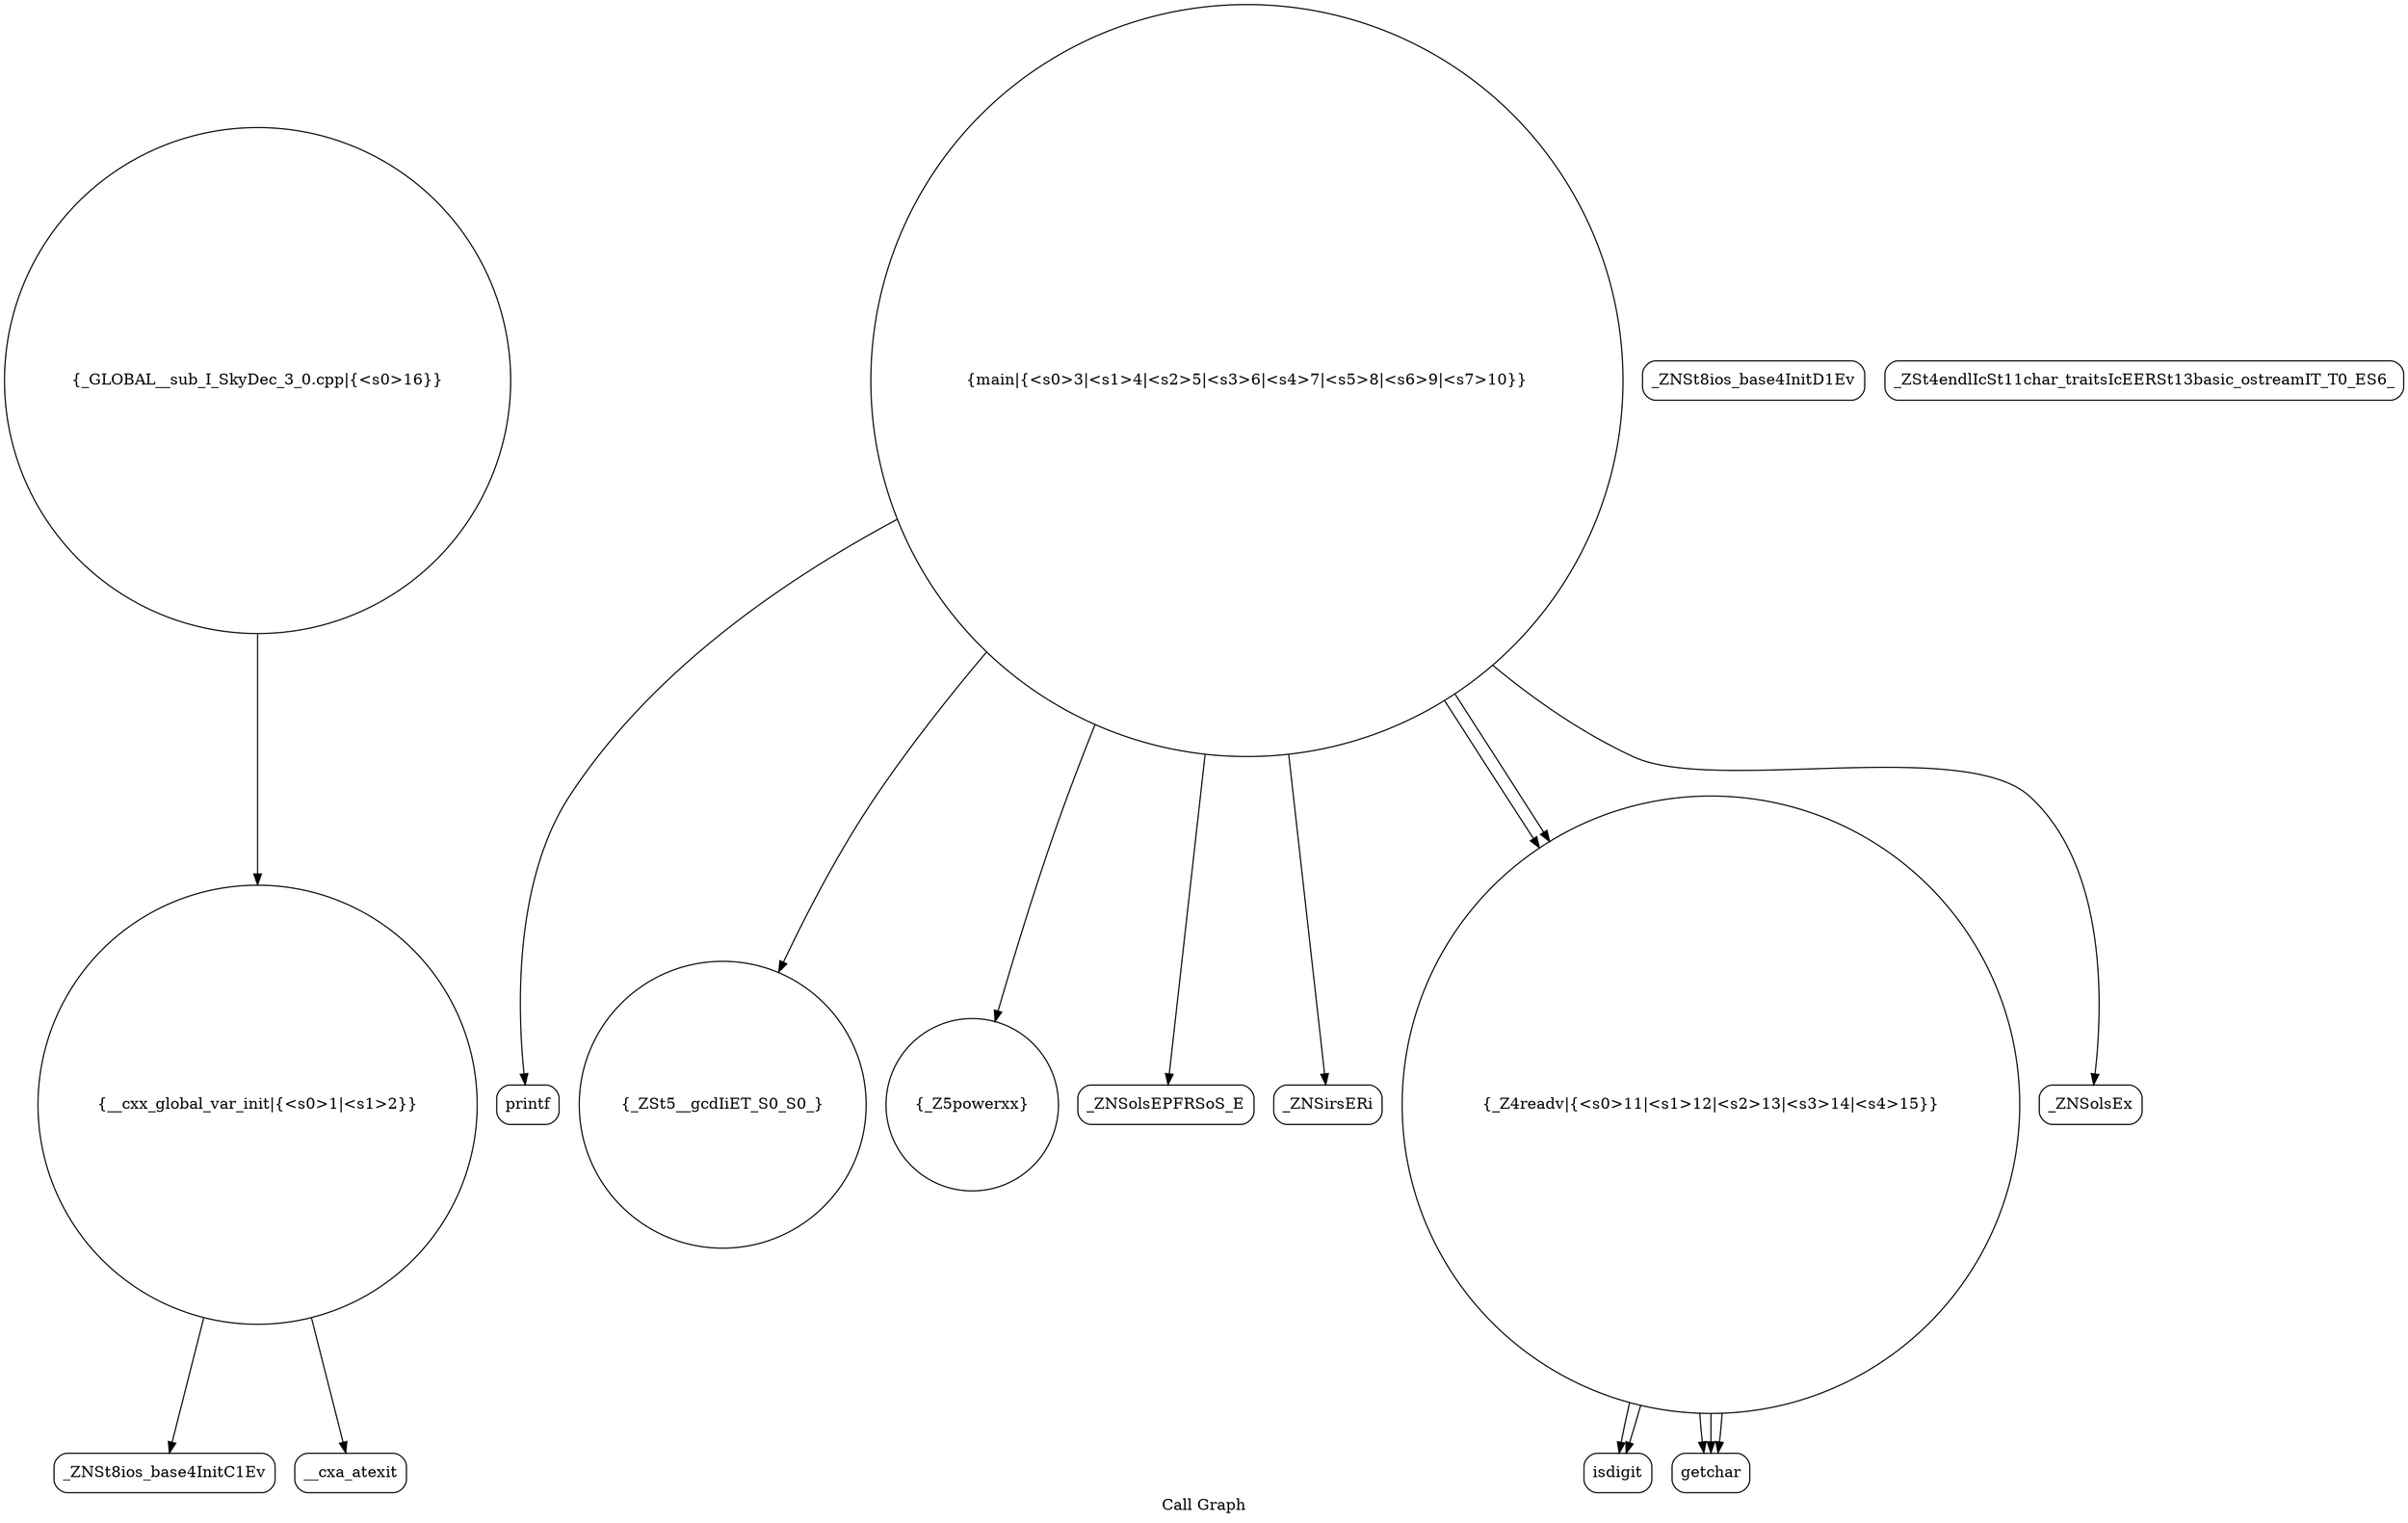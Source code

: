 digraph "Call Graph" {
	label="Call Graph";

	Node0x55a7bec68be0 [shape=record,shape=circle,label="{__cxx_global_var_init|{<s0>1|<s1>2}}"];
	Node0x55a7bec68be0:s0 -> Node0x55a7bec69070[color=black];
	Node0x55a7bec68be0:s1 -> Node0x55a7bec69170[color=black];
	Node0x55a7bec69370 [shape=record,shape=Mrecord,label="{printf}"];
	Node0x55a7bec696f0 [shape=record,shape=Mrecord,label="{isdigit}"];
	Node0x55a7bec690f0 [shape=record,shape=Mrecord,label="{_ZNSt8ios_base4InitD1Ev}"];
	Node0x55a7bec69470 [shape=record,shape=circle,label="{_ZSt5__gcdIiET_S0_S0_}"];
	Node0x55a7bec691f0 [shape=record,shape=circle,label="{_Z5powerxx}"];
	Node0x55a7bec69570 [shape=record,shape=Mrecord,label="{_ZNSolsEPFRSoS_E}"];
	Node0x55a7bec692f0 [shape=record,shape=Mrecord,label="{_ZNSirsERi}"];
	Node0x55a7bec69670 [shape=record,shape=Mrecord,label="{getchar}"];
	Node0x55a7bec69070 [shape=record,shape=Mrecord,label="{_ZNSt8ios_base4InitC1Ev}"];
	Node0x55a7bec693f0 [shape=record,shape=circle,label="{_Z4readv|{<s0>11|<s1>12|<s2>13|<s3>14|<s4>15}}"];
	Node0x55a7bec693f0:s0 -> Node0x55a7bec69670[color=black];
	Node0x55a7bec693f0:s1 -> Node0x55a7bec696f0[color=black];
	Node0x55a7bec693f0:s2 -> Node0x55a7bec69670[color=black];
	Node0x55a7bec693f0:s3 -> Node0x55a7bec696f0[color=black];
	Node0x55a7bec693f0:s4 -> Node0x55a7bec69670[color=black];
	Node0x55a7bec69770 [shape=record,shape=circle,label="{_GLOBAL__sub_I_SkyDec_3_0.cpp|{<s0>16}}"];
	Node0x55a7bec69770:s0 -> Node0x55a7bec68be0[color=black];
	Node0x55a7bec69170 [shape=record,shape=Mrecord,label="{__cxa_atexit}"];
	Node0x55a7bec694f0 [shape=record,shape=Mrecord,label="{_ZNSolsEx}"];
	Node0x55a7bec69270 [shape=record,shape=circle,label="{main|{<s0>3|<s1>4|<s2>5|<s3>6|<s4>7|<s5>8|<s6>9|<s7>10}}"];
	Node0x55a7bec69270:s0 -> Node0x55a7bec692f0[color=black];
	Node0x55a7bec69270:s1 -> Node0x55a7bec69370[color=black];
	Node0x55a7bec69270:s2 -> Node0x55a7bec693f0[color=black];
	Node0x55a7bec69270:s3 -> Node0x55a7bec693f0[color=black];
	Node0x55a7bec69270:s4 -> Node0x55a7bec69470[color=black];
	Node0x55a7bec69270:s5 -> Node0x55a7bec691f0[color=black];
	Node0x55a7bec69270:s6 -> Node0x55a7bec694f0[color=black];
	Node0x55a7bec69270:s7 -> Node0x55a7bec69570[color=black];
	Node0x55a7bec695f0 [shape=record,shape=Mrecord,label="{_ZSt4endlIcSt11char_traitsIcEERSt13basic_ostreamIT_T0_ES6_}"];
}
